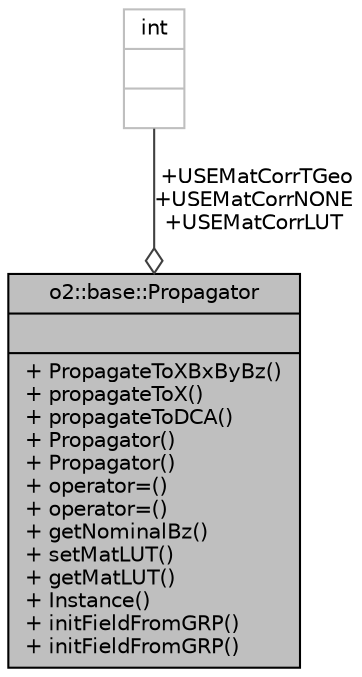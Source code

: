 digraph "o2::base::Propagator"
{
 // INTERACTIVE_SVG=YES
  bgcolor="transparent";
  edge [fontname="Helvetica",fontsize="10",labelfontname="Helvetica",labelfontsize="10"];
  node [fontname="Helvetica",fontsize="10",shape=record];
  Node1 [label="{o2::base::Propagator\n||+ PropagateToXBxByBz()\l+ propagateToX()\l+ propagateToDCA()\l+ Propagator()\l+ Propagator()\l+ operator=()\l+ operator=()\l+ getNominalBz()\l+ setMatLUT()\l+ getMatLUT()\l+ Instance()\l+ initFieldFromGRP()\l+ initFieldFromGRP()\l}",height=0.2,width=0.4,color="black", fillcolor="grey75", style="filled", fontcolor="black"];
  Node2 -> Node1 [color="grey25",fontsize="10",style="solid",label=" +USEMatCorrTGeo\n+USEMatCorrNONE\n+USEMatCorrLUT" ,arrowhead="odiamond",fontname="Helvetica"];
  Node2 [label="{int\n||}",height=0.2,width=0.4,color="grey75"];
}

